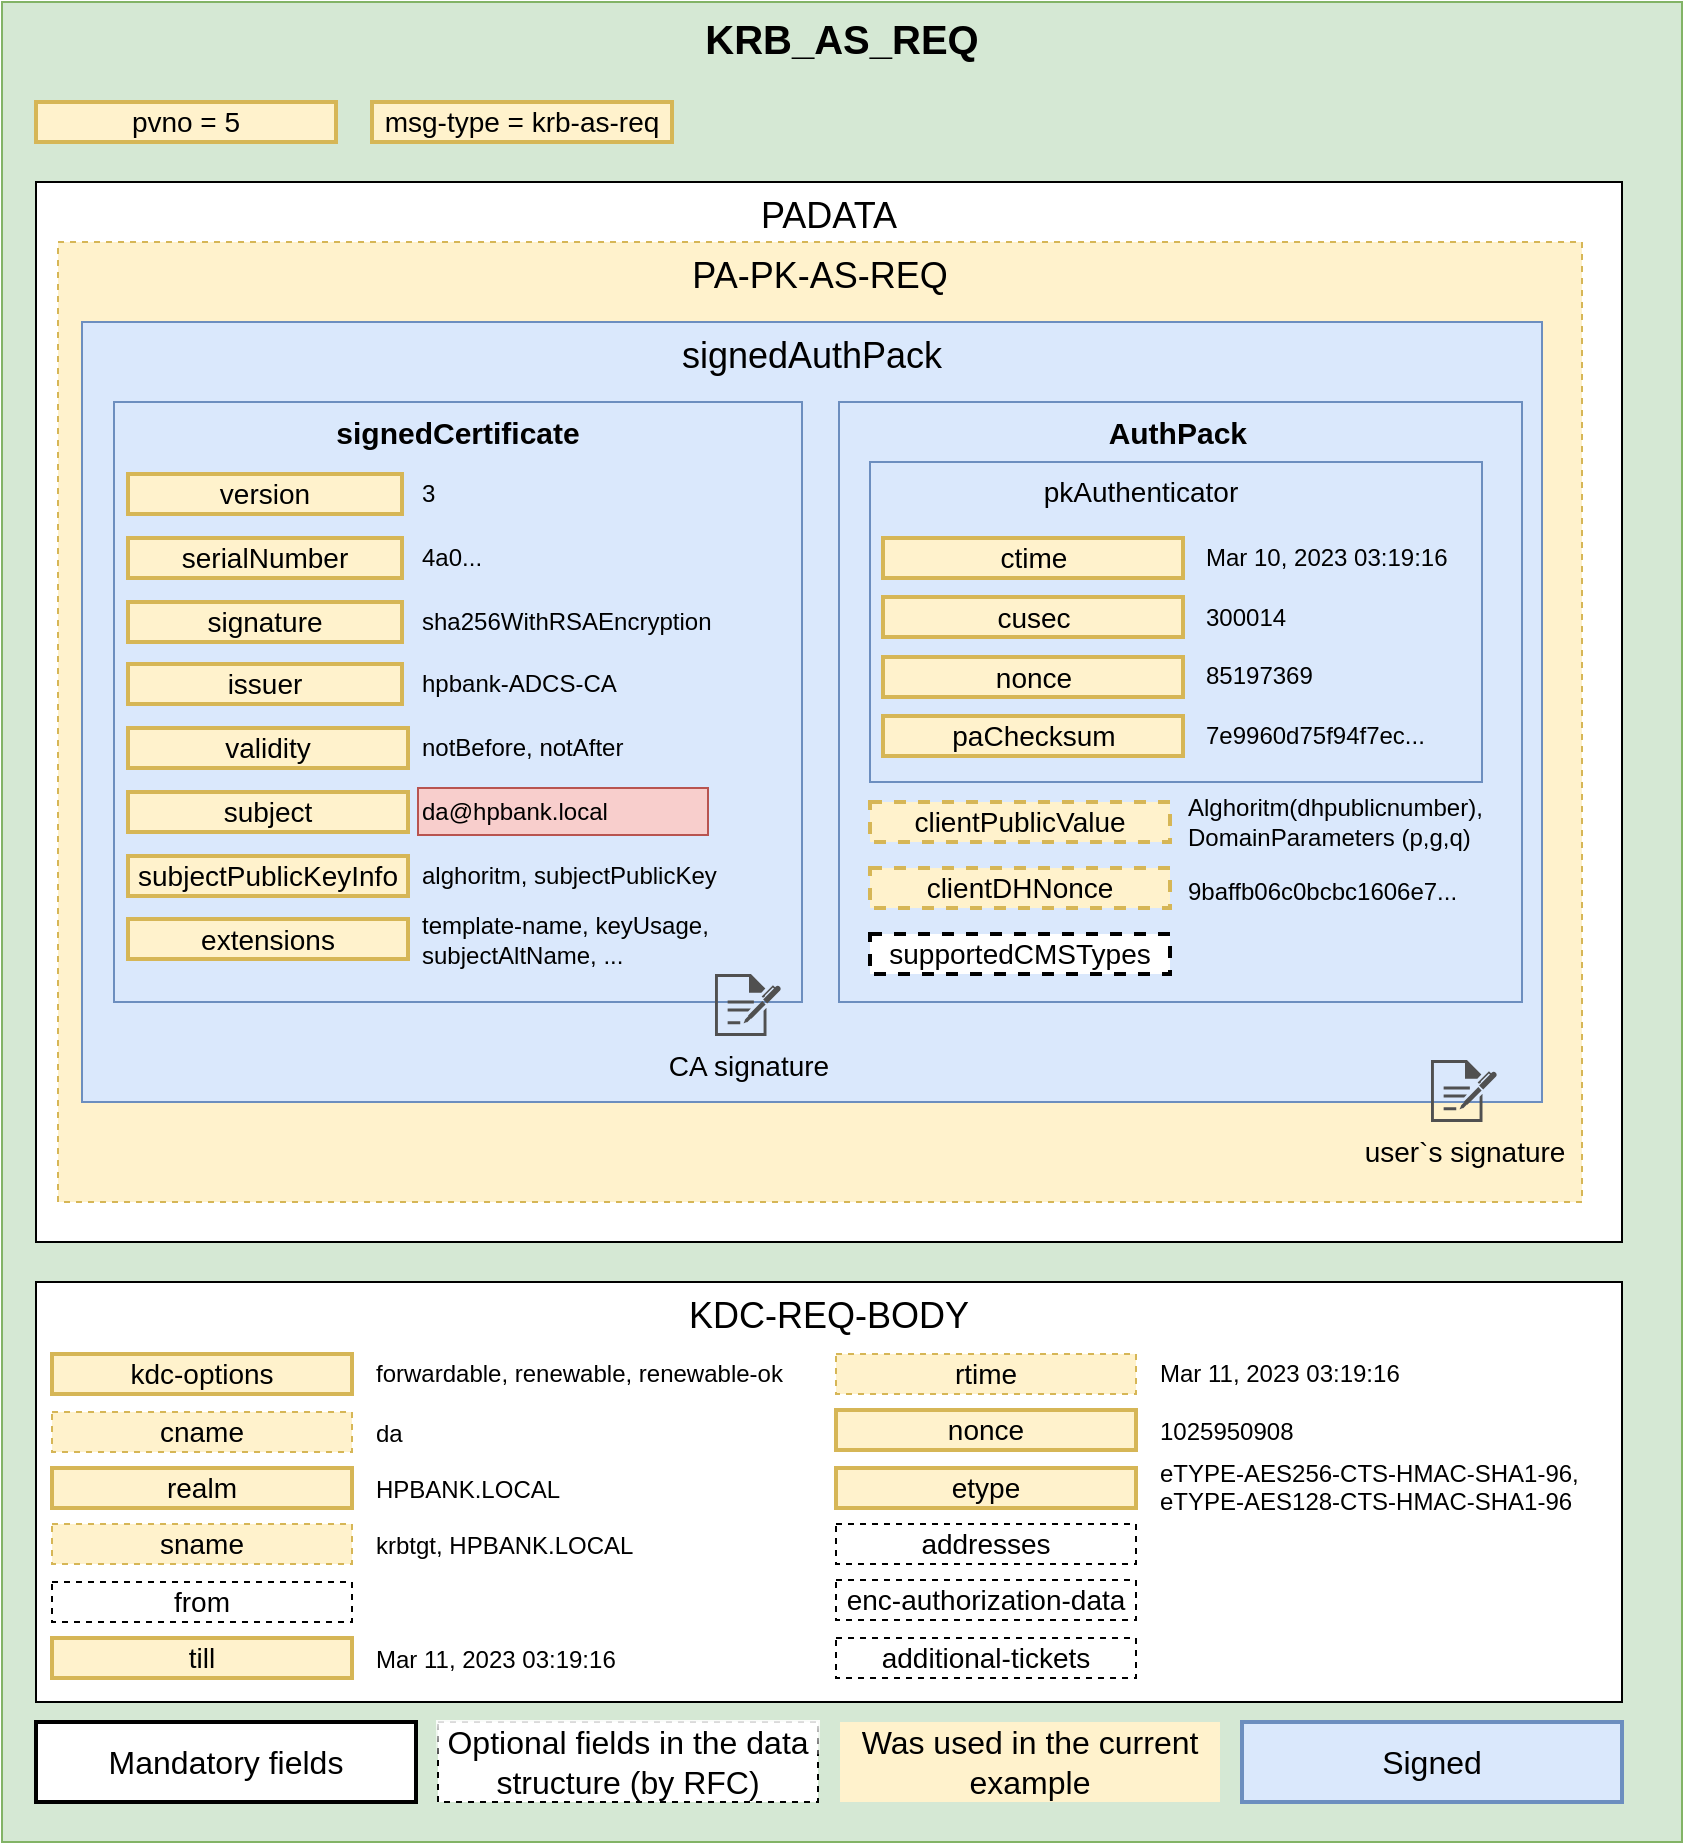 <mxfile version="20.8.16" type="device"><diagram id="N02soGrRtOyZanOMdubN" name="Страница 1"><mxGraphModel dx="1416" dy="818" grid="1" gridSize="10" guides="1" tooltips="1" connect="1" arrows="1" fold="1" page="1" pageScale="1" pageWidth="827" pageHeight="1169" math="0" shadow="0"><root><mxCell id="0"/><mxCell id="1" parent="0"/><mxCell id="ev14uYIgox7HySIXr9Gj-22" value="&lt;b&gt;&lt;font style=&quot;font-size: 20px;&quot;&gt;KRB_AS_REQ&lt;/font&gt;&lt;/b&gt;" style="rounded=0;whiteSpace=wrap;html=1;shadow=0;fontSize=14;fillColor=#d5e8d4;strokeColor=#82b366;horizontal=1;verticalAlign=top;" parent="1" vertex="1"><mxGeometry x="40" y="40" width="840" height="920" as="geometry"/></mxCell><mxCell id="qLcajK9TCWpP67K81OmP-1" value="PADATA" style="rounded=0;whiteSpace=wrap;html=1;fontSize=18;verticalAlign=top;" parent="1" vertex="1"><mxGeometry x="57" y="130" width="793" height="530" as="geometry"/></mxCell><mxCell id="ev14uYIgox7HySIXr9Gj-2" value="KDC-REQ-BODY" style="rounded=0;whiteSpace=wrap;html=1;fontSize=18;verticalAlign=top;" parent="1" vertex="1"><mxGeometry x="57" y="680" width="793" height="210" as="geometry"/></mxCell><mxCell id="ev14uYIgox7HySIXr9Gj-9" value="&lt;font style=&quot;font-size: 14px;&quot;&gt;kdc-options&lt;/font&gt;" style="rounded=0;whiteSpace=wrap;html=1;fontSize=14;strokeWidth=2;fillColor=#fff2cc;strokeColor=#d6b656;" parent="1" vertex="1"><mxGeometry x="65" y="716" width="150" height="20" as="geometry"/></mxCell><mxCell id="ev14uYIgox7HySIXr9Gj-10" value="&lt;font style=&quot;font-size: 14px;&quot;&gt;cname&lt;/font&gt;" style="rounded=0;whiteSpace=wrap;html=1;fontSize=14;dashed=1;fillColor=#fff2cc;strokeColor=#d6b656;" parent="1" vertex="1"><mxGeometry x="65" y="745" width="150" height="20" as="geometry"/></mxCell><mxCell id="ev14uYIgox7HySIXr9Gj-11" value="&lt;font style=&quot;font-size: 14px;&quot;&gt;realm&lt;/font&gt;" style="rounded=0;whiteSpace=wrap;html=1;fontSize=14;strokeWidth=2;fillColor=#fff2cc;strokeColor=#d6b656;" parent="1" vertex="1"><mxGeometry x="65" y="773" width="150" height="20" as="geometry"/></mxCell><mxCell id="ev14uYIgox7HySIXr9Gj-12" value="&lt;font style=&quot;font-size: 14px;&quot;&gt;sname&lt;/font&gt;" style="rounded=0;whiteSpace=wrap;html=1;fontSize=14;dashed=1;fillColor=#fff2cc;strokeColor=#d6b656;" parent="1" vertex="1"><mxGeometry x="65" y="801" width="150" height="20" as="geometry"/></mxCell><mxCell id="ev14uYIgox7HySIXr9Gj-13" value="&lt;font style=&quot;font-size: 14px;&quot;&gt;from&lt;/font&gt;" style="rounded=0;whiteSpace=wrap;html=1;fontSize=14;dashed=1;" parent="1" vertex="1"><mxGeometry x="65" y="830" width="150" height="20" as="geometry"/></mxCell><mxCell id="ev14uYIgox7HySIXr9Gj-14" value="&lt;font style=&quot;font-size: 14px;&quot;&gt;till&lt;/font&gt;" style="rounded=0;whiteSpace=wrap;html=1;fontSize=14;strokeWidth=2;fillColor=#fff2cc;strokeColor=#d6b656;" parent="1" vertex="1"><mxGeometry x="65" y="858" width="150" height="20" as="geometry"/></mxCell><mxCell id="ev14uYIgox7HySIXr9Gj-16" value="&lt;font style=&quot;font-size: 14px;&quot;&gt;rtime&lt;/font&gt;" style="rounded=0;whiteSpace=wrap;html=1;fontSize=14;dashed=1;fillColor=#fff2cc;strokeColor=#d6b656;" parent="1" vertex="1"><mxGeometry x="457" y="716" width="150" height="20" as="geometry"/></mxCell><mxCell id="ev14uYIgox7HySIXr9Gj-17" value="&lt;font style=&quot;font-size: 14px;&quot;&gt;nonce&lt;/font&gt;" style="rounded=0;whiteSpace=wrap;html=1;fontSize=14;strokeWidth=2;fillColor=#fff2cc;strokeColor=#d6b656;" parent="1" vertex="1"><mxGeometry x="457" y="744" width="150" height="20" as="geometry"/></mxCell><mxCell id="ev14uYIgox7HySIXr9Gj-18" value="&lt;font style=&quot;font-size: 14px;&quot;&gt;etype&lt;/font&gt;" style="rounded=0;whiteSpace=wrap;html=1;fontSize=14;strokeWidth=2;fillColor=#fff2cc;strokeColor=#d6b656;" parent="1" vertex="1"><mxGeometry x="457" y="773" width="150" height="20" as="geometry"/></mxCell><mxCell id="ev14uYIgox7HySIXr9Gj-19" value="&lt;font style=&quot;font-size: 14px;&quot;&gt;addresses&lt;/font&gt;" style="rounded=0;whiteSpace=wrap;html=1;fontSize=14;dashed=1;" parent="1" vertex="1"><mxGeometry x="457" y="801" width="150" height="20" as="geometry"/></mxCell><mxCell id="ev14uYIgox7HySIXr9Gj-20" value="&lt;font style=&quot;font-size: 14px;&quot;&gt;enc-authorization-data&lt;/font&gt;" style="rounded=0;whiteSpace=wrap;html=1;fontSize=14;dashed=1;" parent="1" vertex="1"><mxGeometry x="457" y="829" width="150" height="20" as="geometry"/></mxCell><mxCell id="ev14uYIgox7HySIXr9Gj-21" value="&lt;font style=&quot;font-size: 14px;&quot;&gt;additional-tickets&lt;/font&gt;" style="rounded=0;whiteSpace=wrap;html=1;fontSize=14;dashed=1;" parent="1" vertex="1"><mxGeometry x="457" y="858" width="150" height="20" as="geometry"/></mxCell><mxCell id="qLcajK9TCWpP67K81OmP-5" value="forwardable, renewable, renewable-ok" style="text;html=1;strokeColor=none;fillColor=none;align=left;verticalAlign=middle;whiteSpace=wrap;rounded=0;fontSize=12;" parent="1" vertex="1"><mxGeometry x="225" y="709" width="215" height="34" as="geometry"/></mxCell><mxCell id="qLcajK9TCWpP67K81OmP-6" value="da" style="text;html=1;strokeColor=none;fillColor=none;align=left;verticalAlign=middle;whiteSpace=wrap;rounded=0;fontSize=12;" parent="1" vertex="1"><mxGeometry x="225" y="746" width="140" height="20" as="geometry"/></mxCell><mxCell id="qLcajK9TCWpP67K81OmP-7" value="HPBANK.LOCAL" style="text;html=1;strokeColor=none;fillColor=none;align=left;verticalAlign=middle;whiteSpace=wrap;rounded=0;fontSize=12;" parent="1" vertex="1"><mxGeometry x="225" y="774" width="140" height="20" as="geometry"/></mxCell><mxCell id="qLcajK9TCWpP67K81OmP-8" value="krbtgt, HPBANK.LOCAL" style="text;html=1;strokeColor=none;fillColor=none;align=left;verticalAlign=middle;whiteSpace=wrap;rounded=0;fontSize=12;" parent="1" vertex="1"><mxGeometry x="225" y="802" width="140" height="20" as="geometry"/></mxCell><mxCell id="qLcajK9TCWpP67K81OmP-10" value="Mar 11, 2023 03:19:16" style="text;html=1;strokeColor=none;fillColor=none;align=left;verticalAlign=middle;whiteSpace=wrap;rounded=0;fontSize=12;" parent="1" vertex="1"><mxGeometry x="225" y="859" width="140" height="20" as="geometry"/></mxCell><mxCell id="qLcajK9TCWpP67K81OmP-11" value="Mar 11, 2023 03:19:16" style="text;html=1;strokeColor=none;fillColor=none;align=left;verticalAlign=middle;whiteSpace=wrap;rounded=0;fontSize=12;" parent="1" vertex="1"><mxGeometry x="617" y="716" width="140" height="20" as="geometry"/></mxCell><mxCell id="qLcajK9TCWpP67K81OmP-12" value="1025950908" style="text;html=1;strokeColor=none;fillColor=none;align=left;verticalAlign=middle;whiteSpace=wrap;rounded=0;fontSize=12;" parent="1" vertex="1"><mxGeometry x="617" y="745" width="140" height="20" as="geometry"/></mxCell><mxCell id="qLcajK9TCWpP67K81OmP-13" value="eTYPE-AES256-CTS-HMAC-SHA1-96,&amp;nbsp;&lt;br&gt;eTYPE-AES128-CTS-HMAC-SHA1-96" style="text;whiteSpace=wrap;html=1;fontSize=12;" parent="1" vertex="1"><mxGeometry x="617" y="761.5" width="220" height="43" as="geometry"/></mxCell><mxCell id="o_5ndfhMjhnVo2dNh8Ws-1" value="&lt;font style=&quot;font-size: 14px;&quot;&gt;pvno =&amp;nbsp;&lt;/font&gt;5" style="rounded=0;whiteSpace=wrap;html=1;fontSize=14;strokeWidth=2;fillColor=#fff2cc;strokeColor=#d6b656;" parent="1" vertex="1"><mxGeometry x="57" y="90" width="150" height="20" as="geometry"/></mxCell><mxCell id="o_5ndfhMjhnVo2dNh8Ws-2" value="&lt;font style=&quot;font-size: 14px;&quot;&gt;msg-type = krb-as-req&lt;/font&gt;" style="rounded=0;whiteSpace=wrap;html=1;fontSize=14;strokeWidth=2;fillColor=#fff2cc;strokeColor=#d6b656;" parent="1" vertex="1"><mxGeometry x="225" y="90" width="150" height="20" as="geometry"/></mxCell><mxCell id="MXThYUEeU9WUQRDRG2wo-6" value="Mandatory fields" style="rounded=0;whiteSpace=wrap;html=1;strokeColor=default;fontSize=16;strokeWidth=2;" parent="1" vertex="1"><mxGeometry x="57" y="900" width="190" height="40" as="geometry"/></mxCell><mxCell id="MXThYUEeU9WUQRDRG2wo-7" value="Optional fields in the data structure (by RFC)" style="rounded=0;whiteSpace=wrap;html=1;strokeColor=default;fontSize=16;strokeWidth=1;dashed=1;fontStyle=0;glass=1;" parent="1" vertex="1"><mxGeometry x="258" y="900" width="190" height="40" as="geometry"/></mxCell><mxCell id="MXThYUEeU9WUQRDRG2wo-8" value="Was used in the current example" style="rounded=0;whiteSpace=wrap;html=1;strokeColor=none;fontSize=16;strokeWidth=2;fillColor=#fff2cc;" parent="1" vertex="1"><mxGeometry x="459" y="900" width="190" height="40" as="geometry"/></mxCell><mxCell id="MXThYUEeU9WUQRDRG2wo-9" value="Signed" style="rounded=0;whiteSpace=wrap;html=1;strokeColor=#6c8ebf;fontSize=16;strokeWidth=2;fillColor=#dae8fc;" parent="1" vertex="1"><mxGeometry x="660" y="900" width="190" height="40" as="geometry"/></mxCell><mxCell id="fCRFL-BQm7rKOKQ1AaMv-1" value="PA-PK-AS-REQ" style="rounded=0;whiteSpace=wrap;html=1;verticalAlign=top;dashed=1;fillColor=#fff2cc;strokeColor=#d6b656;fontSize=18;" vertex="1" parent="1"><mxGeometry x="68" y="160" width="762" height="480" as="geometry"/></mxCell><mxCell id="fCRFL-BQm7rKOKQ1AaMv-2" value="signedAuthPack" style="rounded=0;whiteSpace=wrap;html=1;verticalAlign=top;fontSize=18;fillColor=#dae8fc;strokeColor=#6c8ebf;" vertex="1" parent="1"><mxGeometry x="80" y="200" width="730" height="390" as="geometry"/></mxCell><mxCell id="fCRFL-BQm7rKOKQ1AaMv-18" value="signedCertificate" style="rounded=0;whiteSpace=wrap;html=1;fontSize=15;verticalAlign=top;fillColor=#dae8fc;strokeColor=#6c8ebf;fontStyle=1" vertex="1" parent="1"><mxGeometry x="96" y="240" width="344" height="300" as="geometry"/></mxCell><mxCell id="fCRFL-BQm7rKOKQ1AaMv-19" value="&lt;font style=&quot;font-size: 14px;&quot;&gt;version&lt;/font&gt;" style="rounded=0;whiteSpace=wrap;html=1;fontSize=14;strokeWidth=2;fillColor=#fff2cc;strokeColor=#d6b656;" vertex="1" parent="1"><mxGeometry x="103" y="276" width="137" height="20" as="geometry"/></mxCell><mxCell id="fCRFL-BQm7rKOKQ1AaMv-20" value="&lt;font style=&quot;font-size: 14px;&quot;&gt;serialNumber&lt;/font&gt;" style="rounded=0;whiteSpace=wrap;html=1;fontSize=14;strokeWidth=2;fillColor=#fff2cc;strokeColor=#d6b656;" vertex="1" parent="1"><mxGeometry x="103" y="308" width="137" height="20" as="geometry"/></mxCell><mxCell id="fCRFL-BQm7rKOKQ1AaMv-21" value="&lt;font style=&quot;font-size: 14px;&quot;&gt;signature&lt;/font&gt;" style="rounded=0;whiteSpace=wrap;html=1;fontSize=14;strokeWidth=2;fillColor=#fff2cc;strokeColor=#d6b656;" vertex="1" parent="1"><mxGeometry x="103" y="340" width="137" height="20" as="geometry"/></mxCell><mxCell id="fCRFL-BQm7rKOKQ1AaMv-22" value="&lt;font style=&quot;font-size: 14px;&quot;&gt;issuer&lt;/font&gt;" style="rounded=0;whiteSpace=wrap;html=1;fontSize=14;strokeWidth=2;fillColor=#fff2cc;strokeColor=#d6b656;" vertex="1" parent="1"><mxGeometry x="103" y="371" width="137" height="20" as="geometry"/></mxCell><mxCell id="fCRFL-BQm7rKOKQ1AaMv-23" value="3" style="text;html=1;strokeColor=none;fillColor=none;align=left;verticalAlign=middle;whiteSpace=wrap;rounded=0;fontSize=12;" vertex="1" parent="1"><mxGeometry x="248" y="276" width="23.5" height="20" as="geometry"/></mxCell><mxCell id="fCRFL-BQm7rKOKQ1AaMv-24" value="4a0..." style="text;html=1;strokeColor=none;fillColor=none;align=left;verticalAlign=middle;whiteSpace=wrap;rounded=0;fontSize=12;" vertex="1" parent="1"><mxGeometry x="248" y="308" width="41.5" height="20" as="geometry"/></mxCell><mxCell id="fCRFL-BQm7rKOKQ1AaMv-25" value="sha256WithRSAEncryption" style="text;html=1;strokeColor=none;fillColor=none;align=left;verticalAlign=middle;whiteSpace=wrap;rounded=0;fontSize=12;" vertex="1" parent="1"><mxGeometry x="248" y="340" width="150.5" height="20" as="geometry"/></mxCell><mxCell id="fCRFL-BQm7rKOKQ1AaMv-26" value="hpbank-ADCS-CA" style="text;html=1;strokeColor=none;fillColor=none;align=left;verticalAlign=middle;whiteSpace=wrap;rounded=0;fontSize=12;" vertex="1" parent="1"><mxGeometry x="248" y="371" width="181.5" height="20" as="geometry"/></mxCell><mxCell id="fCRFL-BQm7rKOKQ1AaMv-27" value="&lt;font style=&quot;font-size: 14px;&quot;&gt;validity&lt;/font&gt;" style="rounded=0;whiteSpace=wrap;html=1;fontSize=14;strokeWidth=2;fillColor=#fff2cc;strokeColor=#d6b656;" vertex="1" parent="1"><mxGeometry x="103" y="403" width="140" height="20" as="geometry"/></mxCell><mxCell id="fCRFL-BQm7rKOKQ1AaMv-28" value="&lt;font style=&quot;font-size: 14px;&quot;&gt;subject&lt;/font&gt;" style="rounded=0;whiteSpace=wrap;html=1;fontSize=14;strokeWidth=2;fillColor=#fff2cc;strokeColor=#d6b656;" vertex="1" parent="1"><mxGeometry x="103" y="435" width="140" height="20" as="geometry"/></mxCell><mxCell id="fCRFL-BQm7rKOKQ1AaMv-29" value="&lt;font style=&quot;font-size: 14px;&quot;&gt;subjectPublicKeyInfo&lt;/font&gt;" style="rounded=0;whiteSpace=wrap;html=1;fontSize=14;strokeWidth=2;fillColor=#fff2cc;strokeColor=#d6b656;" vertex="1" parent="1"><mxGeometry x="103" y="467" width="140" height="20" as="geometry"/></mxCell><mxCell id="fCRFL-BQm7rKOKQ1AaMv-30" value="&lt;font style=&quot;font-size: 14px;&quot;&gt;extensions&lt;/font&gt;" style="rounded=0;whiteSpace=wrap;html=1;fontSize=14;strokeWidth=2;fillColor=#fff2cc;strokeColor=#d6b656;" vertex="1" parent="1"><mxGeometry x="103" y="498.5" width="140" height="20" as="geometry"/></mxCell><mxCell id="fCRFL-BQm7rKOKQ1AaMv-31" value="notBefore, notAfter" style="text;html=1;strokeColor=none;fillColor=none;align=left;verticalAlign=middle;whiteSpace=wrap;rounded=0;fontSize=12;" vertex="1" parent="1"><mxGeometry x="248" y="403" width="135" height="20" as="geometry"/></mxCell><mxCell id="fCRFL-BQm7rKOKQ1AaMv-32" value="da@hpbank.local" style="text;html=1;strokeColor=#b85450;fillColor=#f8cecc;align=left;verticalAlign=middle;whiteSpace=wrap;rounded=0;fontSize=12;" vertex="1" parent="1"><mxGeometry x="248" y="433" width="145" height="23.5" as="geometry"/></mxCell><mxCell id="fCRFL-BQm7rKOKQ1AaMv-33" value="template-name,&amp;nbsp;keyUsage,&amp;nbsp;&lt;br&gt;subjectAltName, ..." style="text;html=1;strokeColor=none;fillColor=none;align=left;verticalAlign=middle;whiteSpace=wrap;rounded=0;fontSize=12;" vertex="1" parent="1"><mxGeometry x="248" y="491" width="165" height="35" as="geometry"/></mxCell><mxCell id="fCRFL-BQm7rKOKQ1AaMv-34" value="alghoritm, subjectPublicKey" style="text;html=1;strokeColor=none;fillColor=none;align=left;verticalAlign=middle;whiteSpace=wrap;rounded=0;fontSize=12;" vertex="1" parent="1"><mxGeometry x="248" y="465" width="155" height="23.5" as="geometry"/></mxCell><mxCell id="fCRFL-BQm7rKOKQ1AaMv-35" value="CA signature" style="sketch=0;pointerEvents=1;shadow=0;dashed=0;html=1;strokeColor=none;fillColor=#505050;labelPosition=center;verticalLabelPosition=bottom;verticalAlign=top;outlineConnect=0;align=center;shape=mxgraph.office.concepts.sign_up;fontSize=14;" vertex="1" parent="1"><mxGeometry x="396.5" y="526" width="33" height="31" as="geometry"/></mxCell><mxCell id="fCRFL-BQm7rKOKQ1AaMv-38" value="AuthPack&amp;nbsp;" style="rounded=0;whiteSpace=wrap;html=1;fontSize=15;verticalAlign=top;fillColor=#dae8fc;strokeColor=#6c8ebf;fontStyle=1" vertex="1" parent="1"><mxGeometry x="458.5" y="240" width="341.5" height="300" as="geometry"/></mxCell><mxCell id="fCRFL-BQm7rKOKQ1AaMv-47" value="pkAuthenticator&amp;nbsp; &amp;nbsp; &amp;nbsp; &amp;nbsp; &amp;nbsp;" style="rounded=0;whiteSpace=wrap;html=1;fontSize=14;verticalAlign=top;fillColor=#dae8fc;strokeColor=#6c8ebf;" vertex="1" parent="1"><mxGeometry x="474" y="270" width="306" height="160" as="geometry"/></mxCell><mxCell id="fCRFL-BQm7rKOKQ1AaMv-41" value="Mar 10, 2023 03:19:16&amp;nbsp;" style="text;html=1;strokeColor=none;fillColor=none;align=left;verticalAlign=middle;whiteSpace=wrap;rounded=0;fontSize=12;" vertex="1" parent="1"><mxGeometry x="640" y="308" width="140" height="20" as="geometry"/></mxCell><mxCell id="fCRFL-BQm7rKOKQ1AaMv-42" value="300014" style="text;html=1;strokeColor=none;fillColor=none;align=left;verticalAlign=middle;whiteSpace=wrap;rounded=0;fontSize=12;" vertex="1" parent="1"><mxGeometry x="640" y="338" width="140" height="20" as="geometry"/></mxCell><mxCell id="fCRFL-BQm7rKOKQ1AaMv-44" value="85197369" style="text;html=1;strokeColor=none;fillColor=none;align=left;verticalAlign=middle;whiteSpace=wrap;rounded=0;fontSize=12;" vertex="1" parent="1"><mxGeometry x="640" y="367" width="140" height="20" as="geometry"/></mxCell><mxCell id="fCRFL-BQm7rKOKQ1AaMv-46" value="7e9960d75f94f7ec..." style="text;html=1;strokeColor=none;fillColor=none;align=left;verticalAlign=middle;whiteSpace=wrap;rounded=0;fontSize=12;" vertex="1" parent="1"><mxGeometry x="640" y="397" width="140" height="20" as="geometry"/></mxCell><mxCell id="fCRFL-BQm7rKOKQ1AaMv-39" value="ctime" style="rounded=0;whiteSpace=wrap;html=1;fontSize=14;strokeWidth=2;fillColor=#fff2cc;strokeColor=#d6b656;" vertex="1" parent="1"><mxGeometry x="480.5" y="308" width="150" height="20" as="geometry"/></mxCell><mxCell id="fCRFL-BQm7rKOKQ1AaMv-40" value="cusec" style="rounded=0;whiteSpace=wrap;html=1;fontSize=14;strokeWidth=2;fillColor=#fff2cc;strokeColor=#d6b656;" vertex="1" parent="1"><mxGeometry x="480.5" y="337.5" width="150" height="20" as="geometry"/></mxCell><mxCell id="fCRFL-BQm7rKOKQ1AaMv-43" value="nonce" style="rounded=0;whiteSpace=wrap;html=1;fontSize=14;strokeWidth=2;fillColor=#fff2cc;strokeColor=#d6b656;" vertex="1" parent="1"><mxGeometry x="480.5" y="367.5" width="150" height="20" as="geometry"/></mxCell><mxCell id="fCRFL-BQm7rKOKQ1AaMv-45" value="paChecksum" style="rounded=0;whiteSpace=wrap;html=1;fontSize=14;strokeWidth=2;fillColor=#fff2cc;strokeColor=#d6b656;" vertex="1" parent="1"><mxGeometry x="480.5" y="397" width="150" height="20" as="geometry"/></mxCell><mxCell id="fCRFL-BQm7rKOKQ1AaMv-49" value="clientPublicValue" style="rounded=0;whiteSpace=wrap;html=1;fontSize=14;strokeWidth=2;fillColor=#fff2cc;strokeColor=#d6b656;dashed=1;" vertex="1" parent="1"><mxGeometry x="474" y="440" width="150" height="20" as="geometry"/></mxCell><mxCell id="fCRFL-BQm7rKOKQ1AaMv-50" value="supportedCMSTypes" style="rounded=0;whiteSpace=wrap;html=1;fontSize=14;strokeWidth=2;dashed=1;" vertex="1" parent="1"><mxGeometry x="474" y="506" width="150" height="20" as="geometry"/></mxCell><mxCell id="fCRFL-BQm7rKOKQ1AaMv-51" value="clientDHNonce" style="rounded=0;whiteSpace=wrap;html=1;fontSize=14;strokeWidth=2;fillColor=#fff2cc;strokeColor=#d6b656;dashed=1;" vertex="1" parent="1"><mxGeometry x="474" y="473" width="150" height="20" as="geometry"/></mxCell><mxCell id="fCRFL-BQm7rKOKQ1AaMv-52" value="Alghoritm(dhpublicnumber),&lt;br&gt;DomainParameters (p,g,q)" style="text;html=1;strokeColor=none;fillColor=none;align=left;verticalAlign=middle;whiteSpace=wrap;rounded=0;fontSize=12;" vertex="1" parent="1"><mxGeometry x="630.5" y="440" width="140" height="20" as="geometry"/></mxCell><mxCell id="fCRFL-BQm7rKOKQ1AaMv-53" value="9baffb06c0bcbc1606e7..." style="text;html=1;strokeColor=none;fillColor=none;align=left;verticalAlign=middle;whiteSpace=wrap;rounded=0;fontSize=12;" vertex="1" parent="1"><mxGeometry x="630.5" y="473" width="155" height="23.5" as="geometry"/></mxCell><mxCell id="fCRFL-BQm7rKOKQ1AaMv-54" value="user`s signature" style="sketch=0;pointerEvents=1;shadow=0;dashed=0;html=1;strokeColor=none;fillColor=#505050;labelPosition=center;verticalLabelPosition=bottom;verticalAlign=top;outlineConnect=0;align=center;shape=mxgraph.office.concepts.sign_up;fontSize=14;" vertex="1" parent="1"><mxGeometry x="754.5" y="569" width="33" height="31" as="geometry"/></mxCell></root></mxGraphModel></diagram></mxfile>